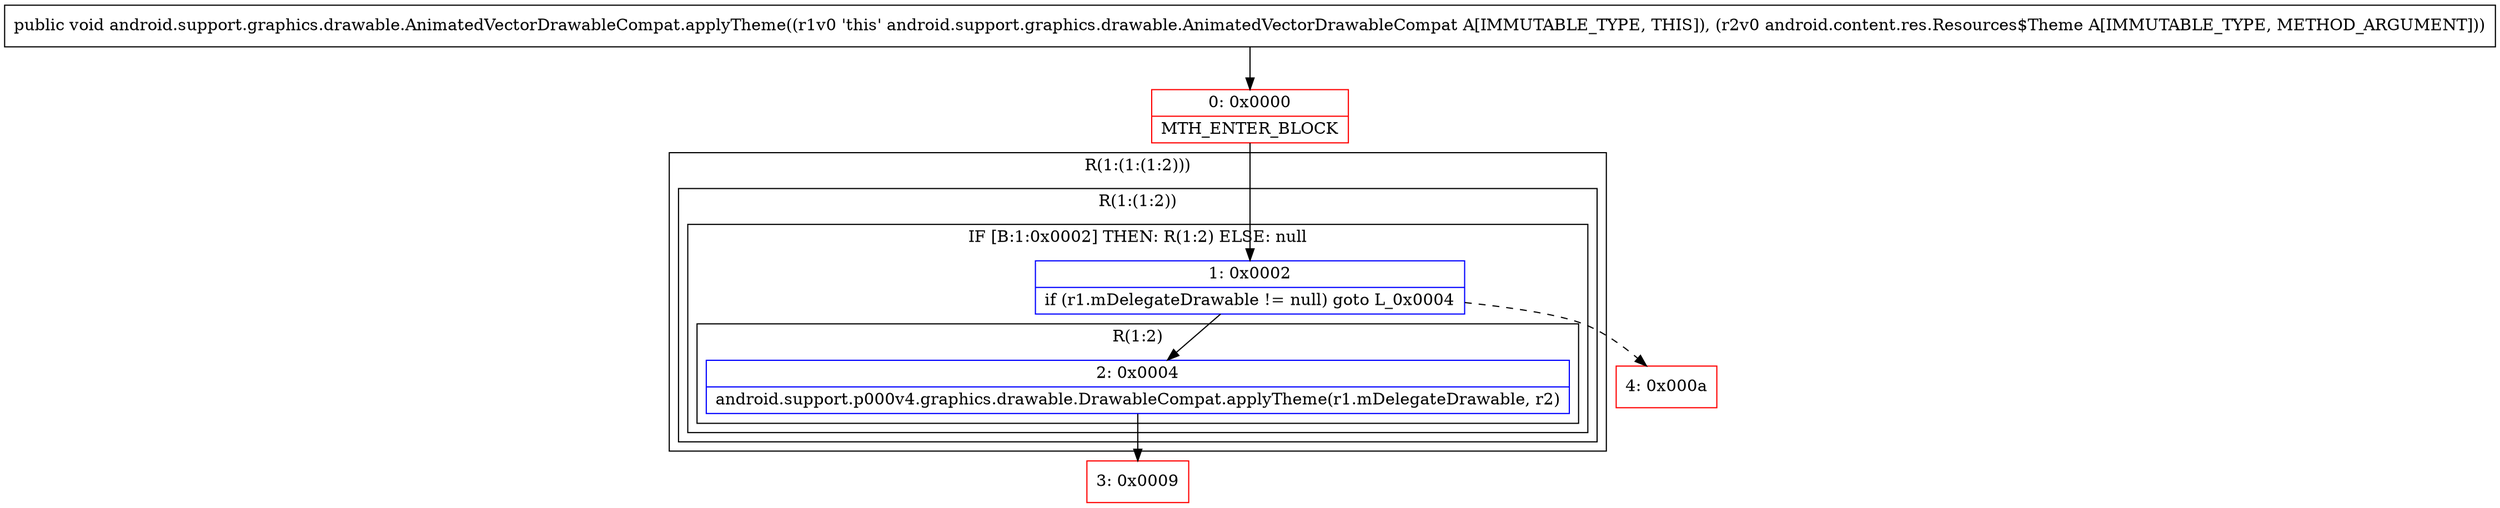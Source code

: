 digraph "CFG forandroid.support.graphics.drawable.AnimatedVectorDrawableCompat.applyTheme(Landroid\/content\/res\/Resources$Theme;)V" {
subgraph cluster_Region_679565321 {
label = "R(1:(1:(1:2)))";
node [shape=record,color=blue];
subgraph cluster_Region_552447581 {
label = "R(1:(1:2))";
node [shape=record,color=blue];
subgraph cluster_IfRegion_416364406 {
label = "IF [B:1:0x0002] THEN: R(1:2) ELSE: null";
node [shape=record,color=blue];
Node_1 [shape=record,label="{1\:\ 0x0002|if (r1.mDelegateDrawable != null) goto L_0x0004\l}"];
subgraph cluster_Region_1067883137 {
label = "R(1:2)";
node [shape=record,color=blue];
Node_2 [shape=record,label="{2\:\ 0x0004|android.support.p000v4.graphics.drawable.DrawableCompat.applyTheme(r1.mDelegateDrawable, r2)\l}"];
}
}
}
}
Node_0 [shape=record,color=red,label="{0\:\ 0x0000|MTH_ENTER_BLOCK\l}"];
Node_3 [shape=record,color=red,label="{3\:\ 0x0009}"];
Node_4 [shape=record,color=red,label="{4\:\ 0x000a}"];
MethodNode[shape=record,label="{public void android.support.graphics.drawable.AnimatedVectorDrawableCompat.applyTheme((r1v0 'this' android.support.graphics.drawable.AnimatedVectorDrawableCompat A[IMMUTABLE_TYPE, THIS]), (r2v0 android.content.res.Resources$Theme A[IMMUTABLE_TYPE, METHOD_ARGUMENT])) }"];
MethodNode -> Node_0;
Node_1 -> Node_2;
Node_1 -> Node_4[style=dashed];
Node_2 -> Node_3;
Node_0 -> Node_1;
}

